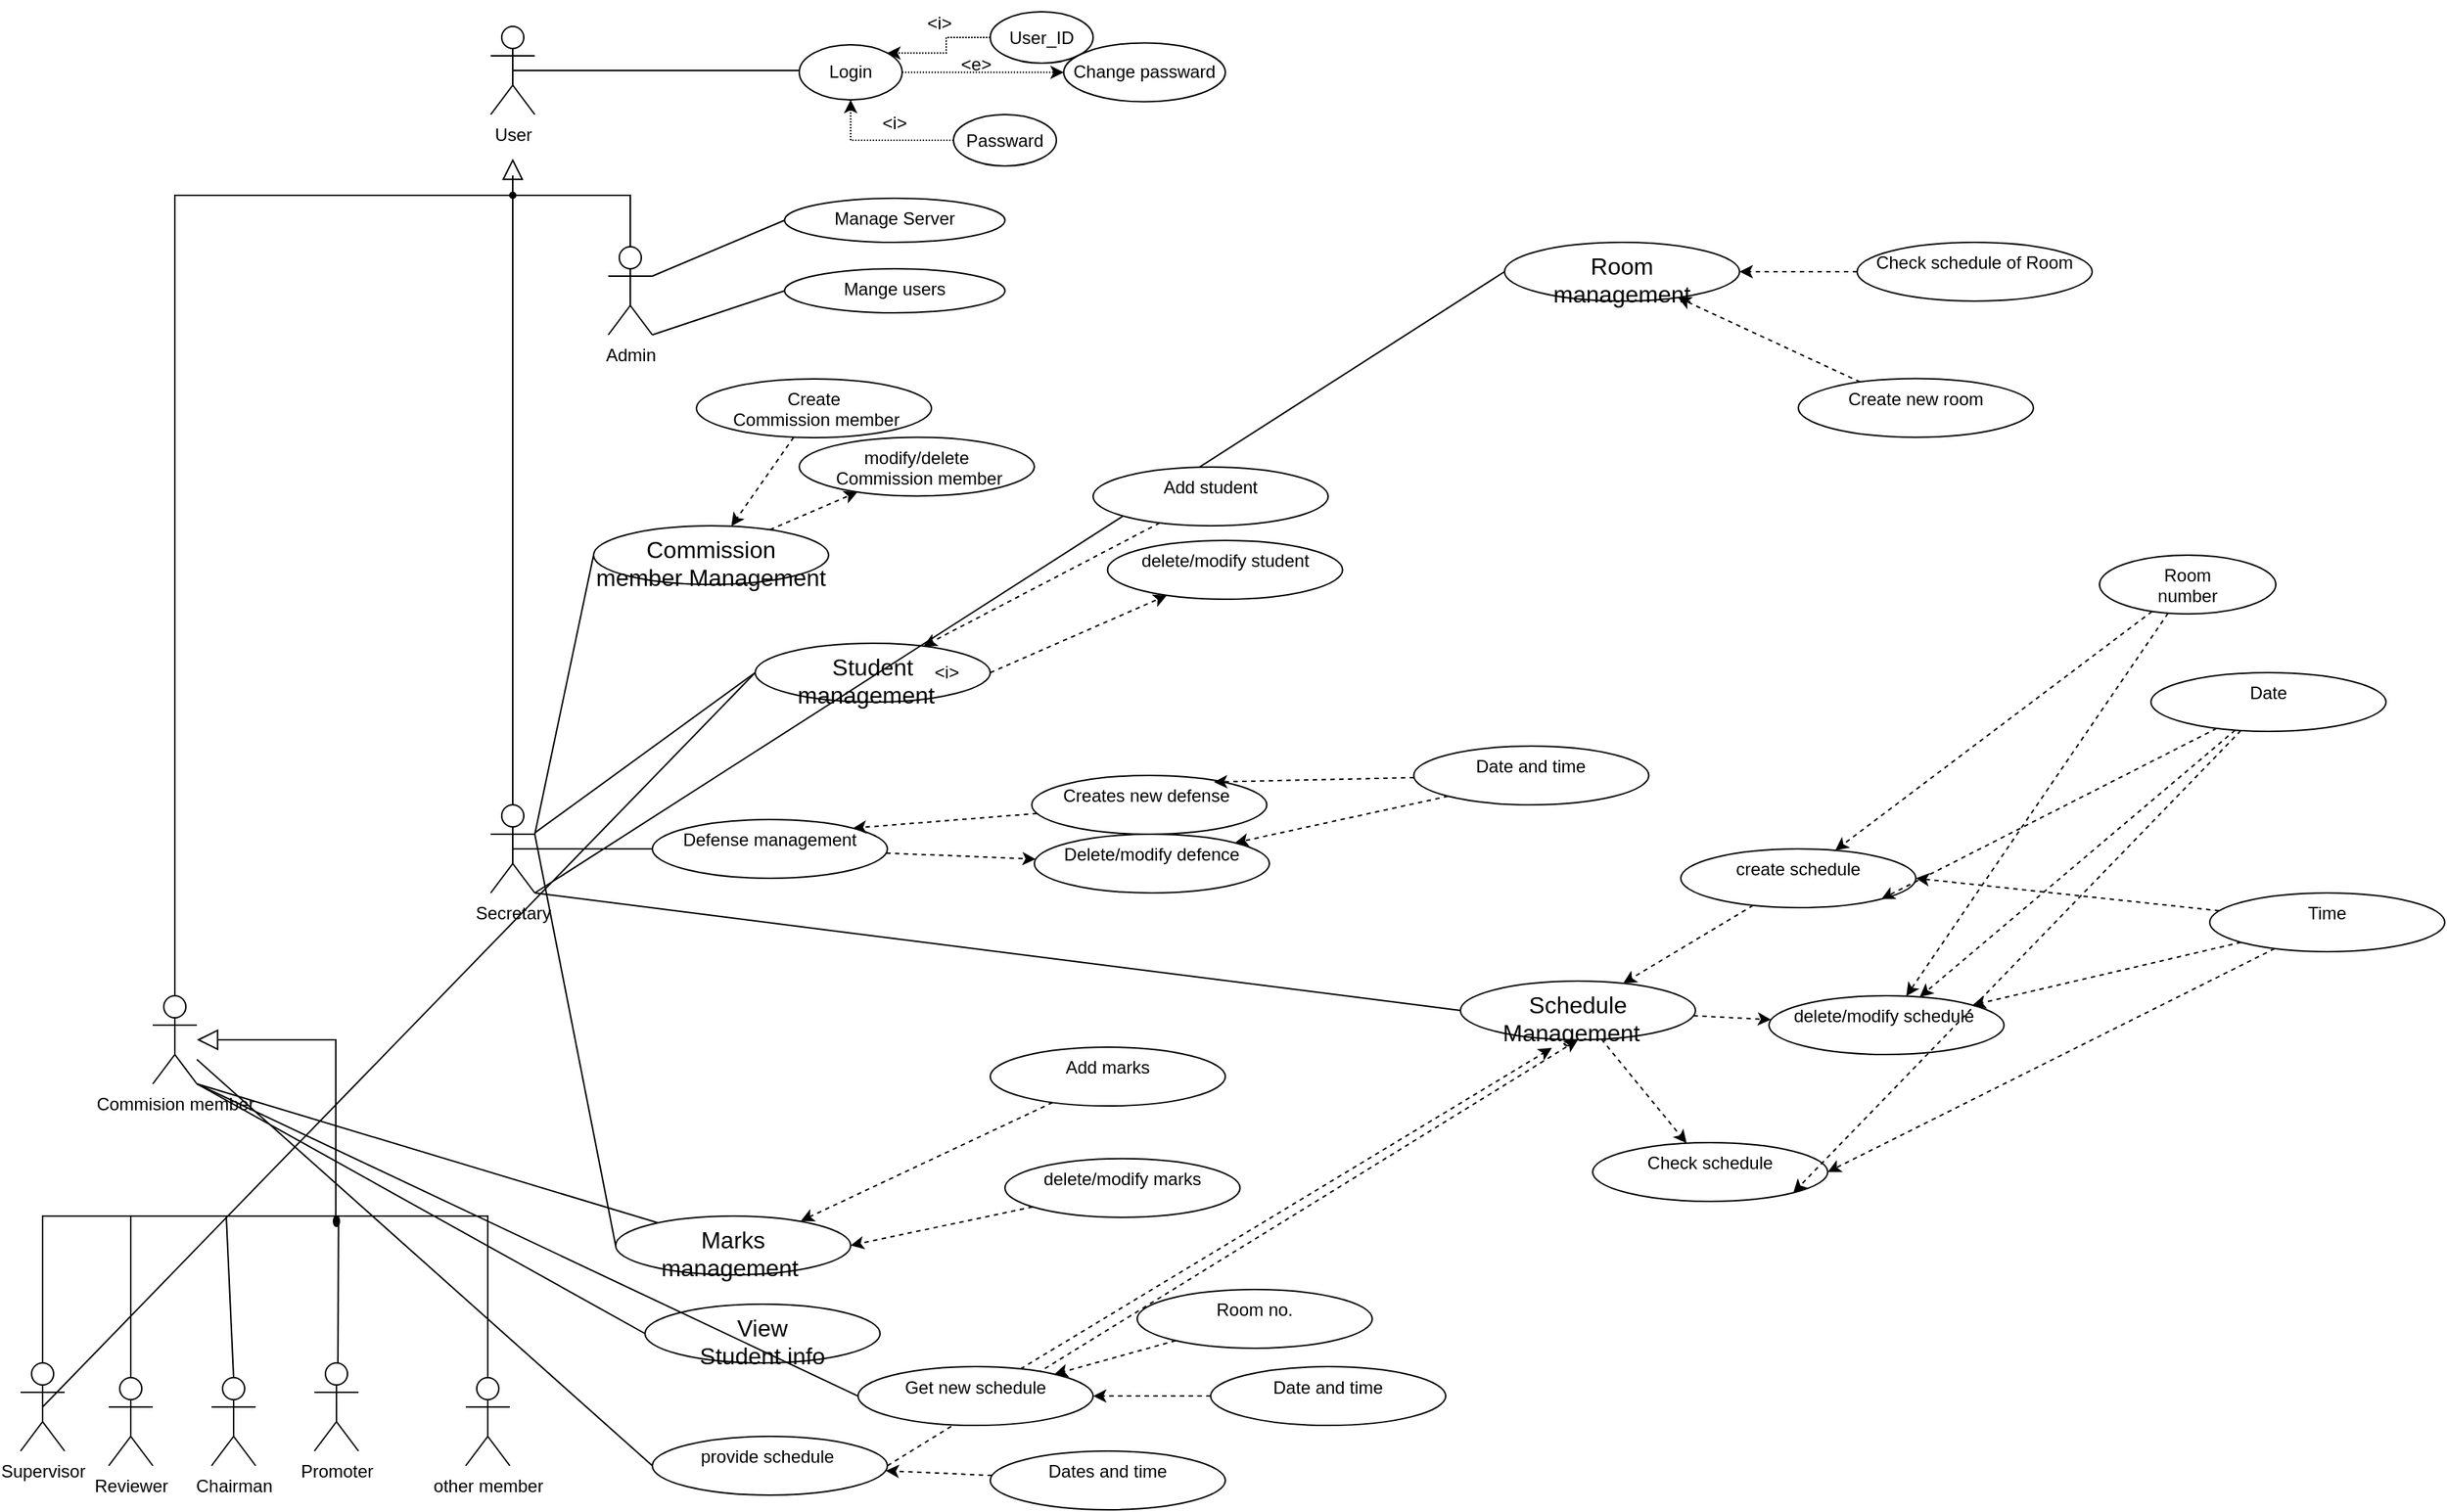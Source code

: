 <mxfile version="20.5.3" type="github">
  <diagram id="Ceo3HjTIkCoKuokpigPx" name="Page-1">
    <mxGraphModel dx="2837" dy="1427" grid="1" gridSize="10" guides="1" tooltips="1" connect="1" arrows="1" fold="1" page="1" pageScale="1" pageWidth="850" pageHeight="1100" math="0" shadow="0">
      <root>
        <mxCell id="0" />
        <mxCell id="1" parent="0" />
        <mxCell id="y3fBSHz_BWolWpJbCQQ2-2" value="User&lt;br&gt;" style="shape=umlActor;html=1;verticalLabelPosition=bottom;verticalAlign=top;align=center;movable=1;resizable=1;rotatable=1;deletable=1;editable=1;connectable=1;" parent="1" vertex="1">
          <mxGeometry x="120" y="40" width="30" height="60" as="geometry" />
        </mxCell>
        <mxCell id="y3fBSHz_BWolWpJbCQQ2-7" value="Admin&lt;br&gt;" style="shape=umlActor;html=1;verticalLabelPosition=bottom;verticalAlign=top;align=center;" parent="1" vertex="1">
          <mxGeometry x="200" y="190" width="30" height="60" as="geometry" />
        </mxCell>
        <mxCell id="y3fBSHz_BWolWpJbCQQ2-8" value="Secretary" style="shape=umlActor;html=1;verticalLabelPosition=bottom;verticalAlign=top;align=center;" parent="1" vertex="1">
          <mxGeometry x="120" y="570" width="30" height="60" as="geometry" />
        </mxCell>
        <mxCell id="y3fBSHz_BWolWpJbCQQ2-9" value="Commision member" style="shape=umlActor;html=1;verticalLabelPosition=bottom;verticalAlign=top;align=center;" parent="1" vertex="1">
          <mxGeometry x="-110" y="700" width="30" height="60" as="geometry" />
        </mxCell>
        <mxCell id="y3fBSHz_BWolWpJbCQQ2-30" value="" style="verticalAlign=bottom;html=1;ellipse;fillColor=strokeColor;fontFamily=Helvetica;fontSize=11;fontColor=default;" parent="1" vertex="1">
          <mxGeometry x="133" y="153" width="4" height="4" as="geometry" />
        </mxCell>
        <mxCell id="y3fBSHz_BWolWpJbCQQ2-31" value="" style="edgeStyle=elbowEdgeStyle;html=1;endSize=12;endArrow=block;endFill=0;elbow=horizontal;rounded=0;labelBackgroundColor=default;fontFamily=Helvetica;fontSize=11;fontColor=default;shape=connector;" parent="1" source="y3fBSHz_BWolWpJbCQQ2-30" edge="1">
          <mxGeometry x="1" relative="1" as="geometry">
            <mxPoint x="135" y="130" as="targetPoint" />
          </mxGeometry>
        </mxCell>
        <mxCell id="y3fBSHz_BWolWpJbCQQ2-32" value="" style="edgeStyle=elbowEdgeStyle;html=1;elbow=vertical;verticalAlign=bottom;endArrow=none;rounded=0;labelBackgroundColor=default;fontFamily=Helvetica;fontSize=11;fontColor=default;startSize=14;shape=connector;entryX=0.5;entryY=0;entryDx=0;entryDy=0;entryPerimeter=0;" parent="1" source="y3fBSHz_BWolWpJbCQQ2-30" target="y3fBSHz_BWolWpJbCQQ2-7" edge="1">
          <mxGeometry x="1" relative="1" as="geometry">
            <mxPoint x="205" y="180" as="targetPoint" />
            <Array as="points">
              <mxPoint x="175" y="155" />
            </Array>
          </mxGeometry>
        </mxCell>
        <mxCell id="y3fBSHz_BWolWpJbCQQ2-33" value="" style="edgeStyle=elbowEdgeStyle;html=1;elbow=vertical;verticalAlign=bottom;endArrow=none;rounded=0;labelBackgroundColor=default;fontFamily=Helvetica;fontSize=11;fontColor=default;startSize=14;shape=connector;exitX=0.5;exitY=0;exitDx=0;exitDy=0;exitPerimeter=0;" parent="1" source="y3fBSHz_BWolWpJbCQQ2-8" target="y3fBSHz_BWolWpJbCQQ2-9" edge="1">
          <mxGeometry x="1" relative="1" as="geometry">
            <mxPoint x="65" y="180" as="targetPoint" />
            <Array as="points">
              <mxPoint x="95" y="155" />
            </Array>
            <mxPoint x="135" y="160" as="sourcePoint" />
          </mxGeometry>
        </mxCell>
        <mxCell id="y3fBSHz_BWolWpJbCQQ2-43" value="" style="endArrow=none;html=1;rounded=0;exitX=0.5;exitY=0.5;exitDx=0;exitDy=0;exitPerimeter=0;" parent="1" source="y3fBSHz_BWolWpJbCQQ2-2" edge="1">
          <mxGeometry width="50" height="50" relative="1" as="geometry">
            <mxPoint x="420" y="300" as="sourcePoint" />
            <mxPoint x="340" y="70" as="targetPoint" />
            <Array as="points">
              <mxPoint x="250" y="70" />
            </Array>
          </mxGeometry>
        </mxCell>
        <mxCell id="y3fBSHz_BWolWpJbCQQ2-49" style="edgeStyle=orthogonalEdgeStyle;rounded=0;orthogonalLoop=1;jettySize=auto;html=1;dashed=1;dashPattern=1 1;entryX=1;entryY=0;entryDx=0;entryDy=0;" parent="1" source="y3fBSHz_BWolWpJbCQQ2-48" target="y3fBSHz_BWolWpJbCQQ2-44" edge="1">
          <mxGeometry relative="1" as="geometry" />
        </mxCell>
        <mxCell id="y3fBSHz_BWolWpJbCQQ2-54" style="edgeStyle=orthogonalEdgeStyle;rounded=0;orthogonalLoop=1;jettySize=auto;html=1;dashed=1;dashPattern=1 1;entryX=0.5;entryY=1;entryDx=0;entryDy=0;" parent="1" source="y3fBSHz_BWolWpJbCQQ2-53" target="y3fBSHz_BWolWpJbCQQ2-44" edge="1">
          <mxGeometry relative="1" as="geometry" />
        </mxCell>
        <mxCell id="y3fBSHz_BWolWpJbCQQ2-56" value="" style="edgeStyle=orthogonalEdgeStyle;rounded=0;orthogonalLoop=1;jettySize=auto;html=1;dashed=1;dashPattern=1 1;" parent="1" source="y3fBSHz_BWolWpJbCQQ2-44" target="y3fBSHz_BWolWpJbCQQ2-55" edge="1">
          <mxGeometry relative="1" as="geometry" />
        </mxCell>
        <mxCell id="y3fBSHz_BWolWpJbCQQ2-44" value="Login" style="ellipse;whiteSpace=wrap;html=1;" parent="1" vertex="1">
          <mxGeometry x="330" y="52.5" width="70" height="37.5" as="geometry" />
        </mxCell>
        <mxCell id="y3fBSHz_BWolWpJbCQQ2-48" value="User_ID" style="ellipse;whiteSpace=wrap;html=1;" parent="1" vertex="1">
          <mxGeometry x="460" y="30" width="70" height="35" as="geometry" />
        </mxCell>
        <mxCell id="y3fBSHz_BWolWpJbCQQ2-53" value="Passward" style="ellipse;whiteSpace=wrap;html=1;" parent="1" vertex="1">
          <mxGeometry x="435" y="100" width="70" height="35" as="geometry" />
        </mxCell>
        <mxCell id="y3fBSHz_BWolWpJbCQQ2-55" value="Change passward" style="ellipse;whiteSpace=wrap;html=1;" parent="1" vertex="1">
          <mxGeometry x="510" y="51.25" width="110" height="40" as="geometry" />
        </mxCell>
        <mxCell id="uWbdzSf9f9KDguj-dyQo-15" value="" style="edgeStyle=elbowEdgeStyle;html=1;endSize=12;endArrow=block;endFill=0;elbow=horizontal;rounded=0;labelBackgroundColor=default;fontFamily=Helvetica;fontSize=11;fontColor=default;shape=connector;" edge="1" parent="1" target="y3fBSHz_BWolWpJbCQQ2-9">
          <mxGeometry x="1" relative="1" as="geometry">
            <mxPoint x="14.57" y="820" as="targetPoint" />
            <mxPoint x="14.57" y="850" as="sourcePoint" />
            <Array as="points">
              <mxPoint x="14.57" y="850" />
              <mxPoint x="324.57" y="770" />
            </Array>
          </mxGeometry>
        </mxCell>
        <mxCell id="uWbdzSf9f9KDguj-dyQo-16" value="" style="edgeStyle=elbowEdgeStyle;html=1;elbow=vertical;verticalAlign=bottom;endArrow=none;rounded=0;labelBackgroundColor=default;fontFamily=Helvetica;fontSize=11;fontColor=default;startSize=14;shape=connector;entryX=0.5;entryY=0;entryDx=0;entryDy=0;entryPerimeter=0;" edge="1" parent="1" target="uWbdzSf9f9KDguj-dyQo-51">
          <mxGeometry x="1" relative="1" as="geometry">
            <mxPoint x="120" y="890" as="targetPoint" />
            <Array as="points">
              <mxPoint x="70" y="850" />
            </Array>
            <mxPoint x="30" y="850" as="sourcePoint" />
          </mxGeometry>
        </mxCell>
        <mxCell id="uWbdzSf9f9KDguj-dyQo-17" value="" style="edgeStyle=elbowEdgeStyle;html=1;elbow=vertical;verticalAlign=bottom;endArrow=none;rounded=0;labelBackgroundColor=default;fontFamily=Helvetica;fontSize=11;fontColor=default;startSize=14;shape=connector;startArrow=none;entryX=0.5;entryY=0;entryDx=0;entryDy=0;entryPerimeter=0;" edge="1" source="uWbdzSf9f9KDguj-dyQo-26" parent="1" target="uWbdzSf9f9KDguj-dyQo-42">
          <mxGeometry x="1" relative="1" as="geometry">
            <mxPoint x="-180" y="900" as="targetPoint" />
            <Array as="points">
              <mxPoint x="-170" y="850" />
              <mxPoint x="-130" y="850" />
              <mxPoint x="-120" y="850" />
              <mxPoint x="-30" y="850" />
              <mxPoint x="200" y="765" />
              <mxPoint x="300" y="765" />
            </Array>
            <mxPoint x="30" y="850" as="sourcePoint" />
          </mxGeometry>
        </mxCell>
        <mxCell id="uWbdzSf9f9KDguj-dyQo-27" value="" style="edgeStyle=elbowEdgeStyle;html=1;elbow=vertical;verticalAlign=bottom;endArrow=none;rounded=0;labelBackgroundColor=default;fontFamily=Helvetica;fontSize=11;fontColor=default;startSize=14;shape=connector;startArrow=none;" edge="1" parent="1" source="uWbdzSf9f9KDguj-dyQo-26">
          <mxGeometry x="1" relative="1" as="geometry">
            <mxPoint x="30" y="850" as="targetPoint" />
            <Array as="points" />
            <mxPoint x="30" y="850" as="sourcePoint" />
          </mxGeometry>
        </mxCell>
        <mxCell id="uWbdzSf9f9KDguj-dyQo-26" value="" style="verticalAlign=bottom;html=1;ellipse;fillColor=strokeColor;fontFamily=Helvetica;fontSize=11;fontColor=default;direction=east;" vertex="1" parent="1">
          <mxGeometry x="13" y="850" width="4" height="7" as="geometry" />
        </mxCell>
        <mxCell id="uWbdzSf9f9KDguj-dyQo-31" value="" style="edgeStyle=elbowEdgeStyle;html=1;elbow=vertical;verticalAlign=bottom;endArrow=none;rounded=0;labelBackgroundColor=default;fontFamily=Helvetica;fontSize=11;fontColor=default;startSize=14;shape=connector;" edge="1" parent="1" target="uWbdzSf9f9KDguj-dyQo-26">
          <mxGeometry x="1" relative="1" as="geometry">
            <mxPoint x="30" y="850" as="targetPoint" />
            <Array as="points" />
            <mxPoint x="30" y="850" as="sourcePoint" />
          </mxGeometry>
        </mxCell>
        <mxCell id="uWbdzSf9f9KDguj-dyQo-42" value="Supervisor&lt;br&gt;" style="shape=umlActor;html=1;verticalLabelPosition=bottom;verticalAlign=top;align=center;" vertex="1" parent="1">
          <mxGeometry x="-200" y="950" width="30" height="60" as="geometry" />
        </mxCell>
        <mxCell id="uWbdzSf9f9KDguj-dyQo-43" value="" style="endArrow=none;html=1;rounded=0;exitX=0.5;exitY=0;exitDx=0;exitDy=0;exitPerimeter=0;" edge="1" parent="1" source="uWbdzSf9f9KDguj-dyQo-44">
          <mxGeometry width="50" height="50" relative="1" as="geometry">
            <mxPoint x="-120" y="940" as="sourcePoint" />
            <mxPoint x="-125" y="850" as="targetPoint" />
          </mxGeometry>
        </mxCell>
        <mxCell id="uWbdzSf9f9KDguj-dyQo-44" value="Reviewer" style="shape=umlActor;html=1;verticalLabelPosition=bottom;verticalAlign=top;align=center;" vertex="1" parent="1">
          <mxGeometry x="-140" y="960" width="30" height="60" as="geometry" />
        </mxCell>
        <mxCell id="uWbdzSf9f9KDguj-dyQo-46" value="Chairman" style="shape=umlActor;html=1;verticalLabelPosition=bottom;verticalAlign=top;align=center;" vertex="1" parent="1">
          <mxGeometry x="-70" y="960" width="30" height="60" as="geometry" />
        </mxCell>
        <mxCell id="uWbdzSf9f9KDguj-dyQo-48" value="" style="endArrow=none;html=1;rounded=0;exitX=0.5;exitY=0;exitDx=0;exitDy=0;exitPerimeter=0;" edge="1" parent="1" source="uWbdzSf9f9KDguj-dyQo-46">
          <mxGeometry width="50" height="50" relative="1" as="geometry">
            <mxPoint x="50" y="880" as="sourcePoint" />
            <mxPoint x="-60" y="850" as="targetPoint" />
          </mxGeometry>
        </mxCell>
        <mxCell id="uWbdzSf9f9KDguj-dyQo-49" value="" style="endArrow=none;html=1;rounded=0;entryX=1;entryY=0;entryDx=0;entryDy=0;" edge="1" parent="1" target="uWbdzSf9f9KDguj-dyQo-26">
          <mxGeometry width="50" height="50" relative="1" as="geometry">
            <mxPoint x="16" y="950" as="sourcePoint" />
            <mxPoint x="100" y="830" as="targetPoint" />
          </mxGeometry>
        </mxCell>
        <mxCell id="uWbdzSf9f9KDguj-dyQo-50" value="Promoter" style="shape=umlActor;html=1;verticalLabelPosition=bottom;verticalAlign=top;align=center;" vertex="1" parent="1">
          <mxGeometry y="950" width="30" height="60" as="geometry" />
        </mxCell>
        <mxCell id="uWbdzSf9f9KDguj-dyQo-51" value="other member" style="shape=umlActor;html=1;verticalLabelPosition=bottom;verticalAlign=top;align=center;" vertex="1" parent="1">
          <mxGeometry x="103" y="960" width="30" height="60" as="geometry" />
        </mxCell>
        <mxCell id="uWbdzSf9f9KDguj-dyQo-52" value="Manage Server" style="ellipse;whiteSpace=wrap;html=1;verticalAlign=top;" vertex="1" parent="1">
          <mxGeometry x="320" y="157" width="150" height="30" as="geometry" />
        </mxCell>
        <mxCell id="uWbdzSf9f9KDguj-dyQo-54" value="" style="endArrow=none;html=1;rounded=0;strokeColor=default;strokeWidth=1;exitX=1;exitY=0.333;exitDx=0;exitDy=0;exitPerimeter=0;entryX=0;entryY=0.5;entryDx=0;entryDy=0;" edge="1" parent="1" source="y3fBSHz_BWolWpJbCQQ2-7" target="uWbdzSf9f9KDguj-dyQo-52">
          <mxGeometry width="50" height="50" relative="1" as="geometry">
            <mxPoint x="280" y="270" as="sourcePoint" />
            <mxPoint x="330" y="220" as="targetPoint" />
          </mxGeometry>
        </mxCell>
        <mxCell id="uWbdzSf9f9KDguj-dyQo-55" value="&amp;lt;i&amp;gt;" style="text;html=1;align=center;verticalAlign=middle;resizable=0;points=[];autosize=1;strokeColor=none;fillColor=none;" vertex="1" parent="1">
          <mxGeometry x="405" y="22.5" width="40" height="30" as="geometry" />
        </mxCell>
        <mxCell id="uWbdzSf9f9KDguj-dyQo-56" style="edgeStyle=none;rounded=0;orthogonalLoop=1;jettySize=auto;html=1;entryX=0.495;entryY=0.99;entryDx=0;entryDy=0;entryPerimeter=0;strokeColor=default;strokeWidth=1;" edge="1" parent="1" source="uWbdzSf9f9KDguj-dyQo-55" target="uWbdzSf9f9KDguj-dyQo-55">
          <mxGeometry relative="1" as="geometry" />
        </mxCell>
        <mxCell id="uWbdzSf9f9KDguj-dyQo-57" value="&amp;lt;e&amp;gt;" style="text;html=1;align=center;verticalAlign=middle;resizable=0;points=[];autosize=1;strokeColor=none;fillColor=none;" vertex="1" parent="1">
          <mxGeometry x="430" y="51.25" width="40" height="30" as="geometry" />
        </mxCell>
        <mxCell id="uWbdzSf9f9KDguj-dyQo-58" value="&amp;lt;i&amp;gt;" style="text;html=1;strokeColor=none;fillColor=none;align=center;verticalAlign=middle;whiteSpace=wrap;rounded=0;" vertex="1" parent="1">
          <mxGeometry x="365" y="91.25" width="60" height="30" as="geometry" />
        </mxCell>
        <mxCell id="uWbdzSf9f9KDguj-dyQo-59" value="Mange users" style="ellipse;whiteSpace=wrap;html=1;verticalAlign=top;" vertex="1" parent="1">
          <mxGeometry x="320" y="205" width="150" height="30" as="geometry" />
        </mxCell>
        <mxCell id="uWbdzSf9f9KDguj-dyQo-60" value="" style="endArrow=none;html=1;rounded=0;strokeColor=default;strokeWidth=1;exitX=1;exitY=0.333;exitDx=0;exitDy=0;exitPerimeter=0;entryX=0;entryY=0.5;entryDx=0;entryDy=0;" edge="1" parent="1" target="uWbdzSf9f9KDguj-dyQo-59">
          <mxGeometry width="50" height="50" relative="1" as="geometry">
            <mxPoint x="230" y="250" as="sourcePoint" />
            <mxPoint x="330" y="260" as="targetPoint" />
          </mxGeometry>
        </mxCell>
        <mxCell id="uWbdzSf9f9KDguj-dyQo-93" value="" style="edgeStyle=none;rounded=0;orthogonalLoop=1;jettySize=auto;html=1;strokeColor=default;strokeWidth=1;dashed=1;" edge="1" parent="1" source="uWbdzSf9f9KDguj-dyQo-92" target="uWbdzSf9f9KDguj-dyQo-61">
          <mxGeometry relative="1" as="geometry" />
        </mxCell>
        <mxCell id="uWbdzSf9f9KDguj-dyQo-61" value="&lt;span style=&quot;font-size:12.0pt;font-family:&amp;quot;Calibri Light&amp;quot;,sans-serif;&lt;br/&gt;mso-ascii-theme-font:major-latin;mso-fareast-font-family:Calibri;mso-fareast-theme-font:&lt;br/&gt;minor-latin;mso-hansi-theme-font:major-latin;mso-bidi-theme-font:major-latin;&lt;br/&gt;mso-ansi-language:EN-US;mso-fareast-language:EN-US;mso-bidi-language:AR-SA&quot;&gt;Commission&lt;br/&gt;member Management&lt;/span&gt;" style="ellipse;whiteSpace=wrap;html=1;verticalAlign=top;" vertex="1" parent="1">
          <mxGeometry x="190" y="380" width="160" height="40" as="geometry" />
        </mxCell>
        <mxCell id="uWbdzSf9f9KDguj-dyQo-62" value="" style="endArrow=none;html=1;rounded=0;strokeColor=default;strokeWidth=1;exitX=1;exitY=0.333;exitDx=0;exitDy=0;exitPerimeter=0;entryX=0;entryY=0.5;entryDx=0;entryDy=0;" edge="1" parent="1" target="uWbdzSf9f9KDguj-dyQo-61">
          <mxGeometry width="50" height="50" relative="1" as="geometry">
            <mxPoint x="150" y="590" as="sourcePoint" />
            <mxPoint x="250" y="600" as="targetPoint" />
          </mxGeometry>
        </mxCell>
        <mxCell id="uWbdzSf9f9KDguj-dyQo-85" value="" style="edgeStyle=none;rounded=0;orthogonalLoop=1;jettySize=auto;html=1;strokeColor=default;strokeWidth=1;dashed=1;" edge="1" parent="1" source="uWbdzSf9f9KDguj-dyQo-84" target="uWbdzSf9f9KDguj-dyQo-63">
          <mxGeometry relative="1" as="geometry" />
        </mxCell>
        <mxCell id="uWbdzSf9f9KDguj-dyQo-63" value="&lt;span style=&quot;font-size:12.0pt;font-family:&amp;quot;Calibri Light&amp;quot;,sans-serif;&lt;br/&gt;mso-ascii-theme-font:major-latin;mso-fareast-font-family:Calibri;mso-fareast-theme-font:&lt;br/&gt;minor-latin;mso-hansi-theme-font:major-latin;mso-bidi-theme-font:major-latin;&lt;br/&gt;mso-ansi-language:EN-US;mso-fareast-language:EN-US;mso-bidi-language:AR-SA&quot;&gt;Student&lt;br/&gt;management&amp;nbsp;&amp;nbsp;&lt;/span&gt;" style="ellipse;whiteSpace=wrap;html=1;verticalAlign=top;" vertex="1" parent="1">
          <mxGeometry x="300" y="460" width="160" height="40" as="geometry" />
        </mxCell>
        <mxCell id="uWbdzSf9f9KDguj-dyQo-64" value="" style="endArrow=none;html=1;rounded=0;strokeColor=default;strokeWidth=1;entryX=0;entryY=0.5;entryDx=0;entryDy=0;" edge="1" parent="1" target="uWbdzSf9f9KDguj-dyQo-63" source="y3fBSHz_BWolWpJbCQQ2-8">
          <mxGeometry width="50" height="50" relative="1" as="geometry">
            <mxPoint x="145" y="680" as="sourcePoint" />
            <mxPoint x="245" y="690" as="targetPoint" />
          </mxGeometry>
        </mxCell>
        <mxCell id="uWbdzSf9f9KDguj-dyQo-66" value="Defense management&lt;br&gt;" style="ellipse;whiteSpace=wrap;html=1;verticalAlign=top;" vertex="1" parent="1">
          <mxGeometry x="230" y="580" width="160" height="40" as="geometry" />
        </mxCell>
        <mxCell id="uWbdzSf9f9KDguj-dyQo-67" value="" style="endArrow=none;html=1;rounded=0;strokeColor=default;strokeWidth=1;entryX=0;entryY=0.5;entryDx=0;entryDy=0;exitX=0.5;exitY=0.5;exitDx=0;exitDy=0;exitPerimeter=0;" edge="1" parent="1" target="uWbdzSf9f9KDguj-dyQo-66" source="y3fBSHz_BWolWpJbCQQ2-8">
          <mxGeometry width="50" height="50" relative="1" as="geometry">
            <mxPoint x="160" y="649.412" as="sourcePoint" />
            <mxPoint x="255" y="750" as="targetPoint" />
          </mxGeometry>
        </mxCell>
        <mxCell id="uWbdzSf9f9KDguj-dyQo-131" value="" style="edgeStyle=none;rounded=0;orthogonalLoop=1;jettySize=auto;html=1;dashed=1;strokeColor=default;strokeWidth=1;" edge="1" parent="1" source="uWbdzSf9f9KDguj-dyQo-130" target="uWbdzSf9f9KDguj-dyQo-68">
          <mxGeometry relative="1" as="geometry" />
        </mxCell>
        <mxCell id="uWbdzSf9f9KDguj-dyQo-133" value="" style="edgeStyle=none;rounded=0;orthogonalLoop=1;jettySize=auto;html=1;dashed=1;strokeColor=default;strokeWidth=1;" edge="1" parent="1" source="uWbdzSf9f9KDguj-dyQo-68" target="uWbdzSf9f9KDguj-dyQo-132">
          <mxGeometry relative="1" as="geometry" />
        </mxCell>
        <mxCell id="uWbdzSf9f9KDguj-dyQo-137" value="" style="edgeStyle=none;rounded=0;orthogonalLoop=1;jettySize=auto;html=1;dashed=1;strokeColor=default;strokeWidth=1;" edge="1" parent="1" source="uWbdzSf9f9KDguj-dyQo-68" target="uWbdzSf9f9KDguj-dyQo-136">
          <mxGeometry relative="1" as="geometry" />
        </mxCell>
        <mxCell id="uWbdzSf9f9KDguj-dyQo-68" value="&lt;span style=&quot;font-size:12.0pt;font-family:&amp;quot;Calibri Light&amp;quot;,sans-serif;&lt;br/&gt;mso-ascii-theme-font:major-latin;mso-fareast-font-family:Calibri;mso-fareast-theme-font:&lt;br/&gt;minor-latin;mso-hansi-theme-font:major-latin;mso-bidi-theme-font:major-latin;&lt;br/&gt;mso-ansi-language:EN-US;mso-fareast-language:EN-US;mso-bidi-language:AR-SA&quot;&gt;Schedule&lt;br/&gt;Management &amp;nbsp;&lt;/span&gt;" style="ellipse;whiteSpace=wrap;html=1;verticalAlign=top;" vertex="1" parent="1">
          <mxGeometry x="780" y="690" width="160" height="40" as="geometry" />
        </mxCell>
        <mxCell id="uWbdzSf9f9KDguj-dyQo-69" value="" style="endArrow=none;html=1;rounded=0;strokeColor=default;strokeWidth=1;entryX=0;entryY=0.5;entryDx=0;entryDy=0;exitX=1;exitY=1;exitDx=0;exitDy=0;exitPerimeter=0;" edge="1" parent="1" target="uWbdzSf9f9KDguj-dyQo-68" source="y3fBSHz_BWolWpJbCQQ2-8">
          <mxGeometry width="50" height="50" relative="1" as="geometry">
            <mxPoint x="150" y="719.412" as="sourcePoint" />
            <mxPoint x="245" y="820" as="targetPoint" />
          </mxGeometry>
        </mxCell>
        <mxCell id="uWbdzSf9f9KDguj-dyQo-154" value="" style="edgeStyle=none;rounded=0;orthogonalLoop=1;jettySize=auto;html=1;dashed=1;strokeColor=default;strokeWidth=1;" edge="1" parent="1" source="uWbdzSf9f9KDguj-dyQo-153" target="uWbdzSf9f9KDguj-dyQo-70">
          <mxGeometry relative="1" as="geometry" />
        </mxCell>
        <mxCell id="uWbdzSf9f9KDguj-dyQo-156" value="" style="edgeStyle=none;rounded=0;orthogonalLoop=1;jettySize=auto;html=1;dashed=1;strokeColor=default;strokeWidth=1;" edge="1" parent="1" source="uWbdzSf9f9KDguj-dyQo-155" target="uWbdzSf9f9KDguj-dyQo-70">
          <mxGeometry relative="1" as="geometry" />
        </mxCell>
        <mxCell id="uWbdzSf9f9KDguj-dyQo-70" value="&lt;span style=&quot;font-size:12.0pt;font-family:&amp;quot;Calibri Light&amp;quot;,sans-serif;&lt;br/&gt;mso-ascii-theme-font:major-latin;mso-fareast-font-family:Calibri;mso-fareast-theme-font:&lt;br/&gt;minor-latin;mso-hansi-theme-font:major-latin;mso-bidi-theme-font:major-latin;&lt;br/&gt;mso-ansi-language:EN-US;mso-fareast-language:EN-US;mso-bidi-language:AR-SA&quot;&gt;Room&lt;br/&gt;management&lt;br&gt;&lt;/span&gt;" style="ellipse;whiteSpace=wrap;html=1;verticalAlign=top;" vertex="1" parent="1">
          <mxGeometry x="810" y="187" width="160" height="40" as="geometry" />
        </mxCell>
        <mxCell id="uWbdzSf9f9KDguj-dyQo-71" value="" style="endArrow=none;html=1;rounded=0;strokeColor=default;strokeWidth=1;entryX=0;entryY=0.5;entryDx=0;entryDy=0;exitX=1;exitY=1;exitDx=0;exitDy=0;exitPerimeter=0;" edge="1" parent="1" target="uWbdzSf9f9KDguj-dyQo-70" source="y3fBSHz_BWolWpJbCQQ2-8">
          <mxGeometry width="50" height="50" relative="1" as="geometry">
            <mxPoint x="155" y="779.412" as="sourcePoint" />
            <mxPoint x="250" y="880" as="targetPoint" />
          </mxGeometry>
        </mxCell>
        <mxCell id="uWbdzSf9f9KDguj-dyQo-72" value="&lt;span style=&quot;font-size:12.0pt;font-family:&amp;quot;Calibri Light&amp;quot;,sans-serif;&lt;br/&gt;mso-ascii-theme-font:major-latin;mso-fareast-font-family:Calibri;mso-fareast-theme-font:&lt;br/&gt;minor-latin;mso-hansi-theme-font:major-latin;mso-bidi-theme-font:major-latin;&lt;br/&gt;mso-ansi-language:EN-US;mso-fareast-language:EN-US;mso-bidi-language:AR-SA&quot;&gt;Marks&lt;br/&gt;management&amp;nbsp;&lt;/span&gt;&lt;span&gt;&lt;br&gt;&lt;/span&gt;" style="ellipse;whiteSpace=wrap;html=1;verticalAlign=top;" vertex="1" parent="1">
          <mxGeometry x="205" y="850" width="160" height="40" as="geometry" />
        </mxCell>
        <mxCell id="uWbdzSf9f9KDguj-dyQo-73" value="" style="endArrow=none;html=1;rounded=0;strokeColor=default;strokeWidth=1;entryX=0;entryY=0.5;entryDx=0;entryDy=0;exitX=1;exitY=0.333;exitDx=0;exitDy=0;exitPerimeter=0;" edge="1" target="uWbdzSf9f9KDguj-dyQo-72" parent="1" source="y3fBSHz_BWolWpJbCQQ2-8">
          <mxGeometry width="50" height="50" relative="1" as="geometry">
            <mxPoint x="150" y="380" as="sourcePoint" />
            <mxPoint x="250" y="630" as="targetPoint" />
          </mxGeometry>
        </mxCell>
        <mxCell id="uWbdzSf9f9KDguj-dyQo-84" value="Add student" style="ellipse;whiteSpace=wrap;html=1;verticalAlign=top;" vertex="1" parent="1">
          <mxGeometry x="530" y="340" width="160" height="40" as="geometry" />
        </mxCell>
        <mxCell id="uWbdzSf9f9KDguj-dyQo-86" value="" style="edgeStyle=none;rounded=0;orthogonalLoop=1;jettySize=auto;html=1;strokeColor=default;strokeWidth=1;dashed=1;exitX=1;exitY=0.5;exitDx=0;exitDy=0;" edge="1" parent="1" source="uWbdzSf9f9KDguj-dyQo-63" target="uWbdzSf9f9KDguj-dyQo-87">
          <mxGeometry relative="1" as="geometry">
            <mxPoint x="379.996" y="580.005" as="sourcePoint" />
          </mxGeometry>
        </mxCell>
        <mxCell id="uWbdzSf9f9KDguj-dyQo-87" value="delete/modify student" style="ellipse;whiteSpace=wrap;html=1;verticalAlign=top;" vertex="1" parent="1">
          <mxGeometry x="539.81" y="390" width="160" height="40" as="geometry" />
        </mxCell>
        <mxCell id="uWbdzSf9f9KDguj-dyQo-90" value="&amp;lt;i&amp;gt;" style="text;html=1;align=center;verticalAlign=middle;resizable=0;points=[];autosize=1;strokeColor=none;fillColor=none;" vertex="1" parent="1">
          <mxGeometry x="410" y="465" width="40" height="30" as="geometry" />
        </mxCell>
        <mxCell id="uWbdzSf9f9KDguj-dyQo-91" value="" style="endArrow=none;html=1;rounded=0;strokeColor=default;strokeWidth=1;entryX=0;entryY=0.5;entryDx=0;entryDy=0;exitX=0.5;exitY=0.5;exitDx=0;exitDy=0;exitPerimeter=0;" edge="1" parent="1" source="uWbdzSf9f9KDguj-dyQo-42" target="uWbdzSf9f9KDguj-dyQo-63">
          <mxGeometry width="50" height="50" relative="1" as="geometry">
            <mxPoint x="350" y="790" as="sourcePoint" />
            <mxPoint x="400" y="740" as="targetPoint" />
          </mxGeometry>
        </mxCell>
        <mxCell id="uWbdzSf9f9KDguj-dyQo-92" value="Create&lt;br&gt;&amp;nbsp;Commission member" style="ellipse;whiteSpace=wrap;html=1;verticalAlign=top;" vertex="1" parent="1">
          <mxGeometry x="260" y="280" width="160" height="40" as="geometry" />
        </mxCell>
        <mxCell id="uWbdzSf9f9KDguj-dyQo-94" value="" style="edgeStyle=none;rounded=0;orthogonalLoop=1;jettySize=auto;html=1;strokeColor=default;strokeWidth=1;dashed=1;" edge="1" parent="1" source="uWbdzSf9f9KDguj-dyQo-61" target="uWbdzSf9f9KDguj-dyQo-95">
          <mxGeometry relative="1" as="geometry">
            <mxPoint x="353.79" y="419.999" as="sourcePoint" />
          </mxGeometry>
        </mxCell>
        <mxCell id="uWbdzSf9f9KDguj-dyQo-95" value="modify/delete&lt;br&gt;&amp;nbsp;Commission member" style="ellipse;whiteSpace=wrap;html=1;verticalAlign=top;" vertex="1" parent="1">
          <mxGeometry x="330" y="319.7" width="160" height="40" as="geometry" />
        </mxCell>
        <mxCell id="uWbdzSf9f9KDguj-dyQo-98" value="" style="edgeStyle=none;rounded=0;orthogonalLoop=1;jettySize=auto;html=1;strokeColor=default;strokeWidth=1;dashed=1;entryX=1;entryY=0;entryDx=0;entryDy=0;" edge="1" parent="1" source="uWbdzSf9f9KDguj-dyQo-99" target="uWbdzSf9f9KDguj-dyQo-66">
          <mxGeometry relative="1" as="geometry">
            <mxPoint x="379.999" y="589.142" as="targetPoint" />
          </mxGeometry>
        </mxCell>
        <mxCell id="uWbdzSf9f9KDguj-dyQo-99" value="Creates new defense&amp;nbsp;" style="ellipse;whiteSpace=wrap;html=1;verticalAlign=top;" vertex="1" parent="1">
          <mxGeometry x="488.24" y="550" width="160" height="40" as="geometry" />
        </mxCell>
        <mxCell id="uWbdzSf9f9KDguj-dyQo-100" value="" style="edgeStyle=none;rounded=0;orthogonalLoop=1;jettySize=auto;html=1;strokeColor=default;strokeWidth=1;dashed=1;" edge="1" parent="1" source="uWbdzSf9f9KDguj-dyQo-66" target="uWbdzSf9f9KDguj-dyQo-101">
          <mxGeometry relative="1" as="geometry">
            <mxPoint x="384.999" y="609.142" as="sourcePoint" />
          </mxGeometry>
        </mxCell>
        <mxCell id="uWbdzSf9f9KDguj-dyQo-101" value="Delete/modify defence" style="ellipse;whiteSpace=wrap;html=1;verticalAlign=top;" vertex="1" parent="1">
          <mxGeometry x="490.0" y="590" width="160" height="40" as="geometry" />
        </mxCell>
        <mxCell id="uWbdzSf9f9KDguj-dyQo-102" value="" style="edgeStyle=none;rounded=0;orthogonalLoop=1;jettySize=auto;html=1;strokeColor=default;strokeWidth=1;dashed=1;entryX=0.775;entryY=0.111;entryDx=0;entryDy=0;entryPerimeter=0;" edge="1" parent="1" source="uWbdzSf9f9KDguj-dyQo-103" target="uWbdzSf9f9KDguj-dyQo-99">
          <mxGeometry relative="1" as="geometry">
            <mxPoint x="630" y="569" as="targetPoint" />
          </mxGeometry>
        </mxCell>
        <mxCell id="uWbdzSf9f9KDguj-dyQo-104" style="edgeStyle=none;rounded=0;orthogonalLoop=1;jettySize=auto;html=1;exitX=0;exitY=1;exitDx=0;exitDy=0;entryX=1;entryY=0;entryDx=0;entryDy=0;dashed=1;strokeColor=default;strokeWidth=1;" edge="1" parent="1" source="uWbdzSf9f9KDguj-dyQo-103" target="uWbdzSf9f9KDguj-dyQo-101">
          <mxGeometry relative="1" as="geometry" />
        </mxCell>
        <mxCell id="uWbdzSf9f9KDguj-dyQo-103" value="Date and time" style="ellipse;whiteSpace=wrap;html=1;verticalAlign=top;" vertex="1" parent="1">
          <mxGeometry x="748.24" y="530" width="160" height="40" as="geometry" />
        </mxCell>
        <mxCell id="uWbdzSf9f9KDguj-dyQo-107" style="edgeStyle=none;rounded=0;orthogonalLoop=1;jettySize=auto;html=1;entryX=1;entryY=0;entryDx=0;entryDy=0;dashed=1;strokeColor=default;strokeWidth=1;" edge="1" parent="1" source="uWbdzSf9f9KDguj-dyQo-72" target="uWbdzSf9f9KDguj-dyQo-72">
          <mxGeometry relative="1" as="geometry" />
        </mxCell>
        <mxCell id="uWbdzSf9f9KDguj-dyQo-108" value="" style="endArrow=none;html=1;rounded=0;strokeColor=default;strokeWidth=1;exitX=1;exitY=1;exitDx=0;exitDy=0;exitPerimeter=0;" edge="1" parent="1" source="y3fBSHz_BWolWpJbCQQ2-9" target="uWbdzSf9f9KDguj-dyQo-72">
          <mxGeometry width="50" height="50" relative="1" as="geometry">
            <mxPoint x="160" y="600" as="sourcePoint" />
            <mxPoint x="255" y="880" as="targetPoint" />
          </mxGeometry>
        </mxCell>
        <mxCell id="uWbdzSf9f9KDguj-dyQo-109" value="" style="edgeStyle=none;rounded=0;orthogonalLoop=1;jettySize=auto;html=1;strokeColor=default;strokeWidth=1;dashed=1;entryX=0.788;entryY=0.083;entryDx=0;entryDy=0;entryPerimeter=0;" edge="1" parent="1" source="uWbdzSf9f9KDguj-dyQo-110" target="uWbdzSf9f9KDguj-dyQo-72">
          <mxGeometry relative="1" as="geometry">
            <mxPoint x="344.57" y="857.004" as="targetPoint" />
          </mxGeometry>
        </mxCell>
        <mxCell id="uWbdzSf9f9KDguj-dyQo-110" value="Add marks&lt;br&gt;" style="ellipse;whiteSpace=wrap;html=1;verticalAlign=top;" vertex="1" parent="1">
          <mxGeometry x="460" y="735.04" width="160" height="40" as="geometry" />
        </mxCell>
        <mxCell id="uWbdzSf9f9KDguj-dyQo-111" value="" style="edgeStyle=none;rounded=0;orthogonalLoop=1;jettySize=auto;html=1;strokeColor=default;strokeWidth=1;dashed=1;entryX=1;entryY=0.5;entryDx=0;entryDy=0;" edge="1" parent="1" source="uWbdzSf9f9KDguj-dyQo-112" target="uWbdzSf9f9KDguj-dyQo-72">
          <mxGeometry relative="1" as="geometry">
            <mxPoint x="341.08" y="929.14" as="targetPoint" />
          </mxGeometry>
        </mxCell>
        <mxCell id="uWbdzSf9f9KDguj-dyQo-112" value="delete/modify marks" style="ellipse;whiteSpace=wrap;html=1;verticalAlign=top;" vertex="1" parent="1">
          <mxGeometry x="470" y="810.86" width="160" height="40" as="geometry" />
        </mxCell>
        <mxCell id="uWbdzSf9f9KDguj-dyQo-115" value="&lt;span style=&quot;font-size:12.0pt;font-family:&amp;quot;Calibri Light&amp;quot;,sans-serif;&lt;br/&gt;mso-ascii-theme-font:major-latin;mso-fareast-font-family:Calibri;mso-fareast-theme-font:&lt;br/&gt;minor-latin;mso-hansi-theme-font:major-latin;mso-bidi-theme-font:major-latin;&lt;br/&gt;mso-ansi-language:EN-US;mso-fareast-language:EN-US;mso-bidi-language:AR-SA&quot;&gt;View&lt;br/&gt;Student info&lt;/span&gt;&lt;span&gt;&lt;br&gt;&lt;/span&gt;" style="ellipse;whiteSpace=wrap;html=1;verticalAlign=top;" vertex="1" parent="1">
          <mxGeometry x="225" y="910" width="160" height="40" as="geometry" />
        </mxCell>
        <mxCell id="uWbdzSf9f9KDguj-dyQo-116" value="" style="endArrow=none;html=1;rounded=0;strokeColor=default;strokeWidth=1;entryX=0;entryY=0.5;entryDx=0;entryDy=0;exitX=1;exitY=1;exitDx=0;exitDy=0;exitPerimeter=0;" edge="1" parent="1" target="uWbdzSf9f9KDguj-dyQo-115" source="y3fBSHz_BWolWpJbCQQ2-9">
          <mxGeometry width="50" height="50" relative="1" as="geometry">
            <mxPoint x="162.5" y="750" as="sourcePoint" />
            <mxPoint x="262.5" y="790" as="targetPoint" />
          </mxGeometry>
        </mxCell>
        <mxCell id="uWbdzSf9f9KDguj-dyQo-127" value="" style="edgeStyle=none;rounded=0;orthogonalLoop=1;jettySize=auto;html=1;dashed=1;strokeColor=default;strokeWidth=1;" edge="1" parent="1" source="uWbdzSf9f9KDguj-dyQo-126" target="uWbdzSf9f9KDguj-dyQo-117">
          <mxGeometry relative="1" as="geometry" />
        </mxCell>
        <mxCell id="uWbdzSf9f9KDguj-dyQo-129" style="edgeStyle=none;rounded=0;orthogonalLoop=1;jettySize=auto;html=1;exitX=1;exitY=0.5;exitDx=0;exitDy=0;dashed=1;strokeColor=default;strokeWidth=1;entryX=0.5;entryY=1;entryDx=0;entryDy=0;" edge="1" parent="1" source="uWbdzSf9f9KDguj-dyQo-117" target="uWbdzSf9f9KDguj-dyQo-68">
          <mxGeometry relative="1" as="geometry">
            <mxPoint x="890" y="730" as="targetPoint" />
          </mxGeometry>
        </mxCell>
        <mxCell id="uWbdzSf9f9KDguj-dyQo-117" value="&lt;span&gt;provide schedule&amp;nbsp;&lt;br&gt;&lt;/span&gt;" style="ellipse;whiteSpace=wrap;html=1;verticalAlign=top;" vertex="1" parent="1">
          <mxGeometry x="230" y="1000" width="160" height="40" as="geometry" />
        </mxCell>
        <mxCell id="uWbdzSf9f9KDguj-dyQo-118" value="" style="endArrow=none;html=1;rounded=0;strokeColor=default;strokeWidth=1;entryX=0;entryY=0.5;entryDx=0;entryDy=0;" edge="1" parent="1" target="uWbdzSf9f9KDguj-dyQo-117" source="y3fBSHz_BWolWpJbCQQ2-9">
          <mxGeometry width="50" height="50" relative="1" as="geometry">
            <mxPoint x="-30" y="820" as="sourcePoint" />
            <mxPoint x="312.5" y="850" as="targetPoint" />
          </mxGeometry>
        </mxCell>
        <mxCell id="uWbdzSf9f9KDguj-dyQo-122" value="" style="edgeStyle=none;rounded=0;orthogonalLoop=1;jettySize=auto;html=1;dashed=1;strokeColor=default;strokeWidth=1;" edge="1" parent="1" source="uWbdzSf9f9KDguj-dyQo-121" target="uWbdzSf9f9KDguj-dyQo-119">
          <mxGeometry relative="1" as="geometry" />
        </mxCell>
        <mxCell id="uWbdzSf9f9KDguj-dyQo-124" value="" style="edgeStyle=none;rounded=0;orthogonalLoop=1;jettySize=auto;html=1;dashed=1;strokeColor=default;strokeWidth=1;" edge="1" parent="1" source="uWbdzSf9f9KDguj-dyQo-123" target="uWbdzSf9f9KDguj-dyQo-119">
          <mxGeometry relative="1" as="geometry" />
        </mxCell>
        <mxCell id="uWbdzSf9f9KDguj-dyQo-128" style="edgeStyle=none;rounded=0;orthogonalLoop=1;jettySize=auto;html=1;entryX=0.389;entryY=1.139;entryDx=0;entryDy=0;entryPerimeter=0;dashed=1;strokeColor=default;strokeWidth=1;" edge="1" parent="1" source="uWbdzSf9f9KDguj-dyQo-119" target="uWbdzSf9f9KDguj-dyQo-68">
          <mxGeometry relative="1" as="geometry" />
        </mxCell>
        <mxCell id="uWbdzSf9f9KDguj-dyQo-119" value="&lt;span&gt;Get new schedule&lt;br&gt;&lt;/span&gt;" style="ellipse;whiteSpace=wrap;html=1;verticalAlign=top;" vertex="1" parent="1">
          <mxGeometry x="370" y="952.54" width="160" height="40" as="geometry" />
        </mxCell>
        <mxCell id="uWbdzSf9f9KDguj-dyQo-120" value="" style="endArrow=none;html=1;rounded=0;strokeColor=default;strokeWidth=1;entryX=0;entryY=0.5;entryDx=0;entryDy=0;exitX=1;exitY=1;exitDx=0;exitDy=0;exitPerimeter=0;" edge="1" parent="1" target="uWbdzSf9f9KDguj-dyQo-119" source="y3fBSHz_BWolWpJbCQQ2-9">
          <mxGeometry width="50" height="50" relative="1" as="geometry">
            <mxPoint x="45" y="714.452" as="sourcePoint" />
            <mxPoint x="437.5" y="822.54" as="targetPoint" />
          </mxGeometry>
        </mxCell>
        <mxCell id="uWbdzSf9f9KDguj-dyQo-121" value="&lt;span&gt;Date and time&lt;br&gt;&lt;/span&gt;" style="ellipse;whiteSpace=wrap;html=1;verticalAlign=top;" vertex="1" parent="1">
          <mxGeometry x="610" y="952.54" width="160" height="40" as="geometry" />
        </mxCell>
        <mxCell id="uWbdzSf9f9KDguj-dyQo-123" value="&lt;span&gt;Room no.&lt;br&gt;&lt;/span&gt;" style="ellipse;whiteSpace=wrap;html=1;verticalAlign=top;" vertex="1" parent="1">
          <mxGeometry x="560" y="900" width="160" height="40" as="geometry" />
        </mxCell>
        <mxCell id="uWbdzSf9f9KDguj-dyQo-126" value="&lt;span&gt;Dates and time&lt;br&gt;&lt;/span&gt;" style="ellipse;whiteSpace=wrap;html=1;verticalAlign=top;" vertex="1" parent="1">
          <mxGeometry x="460" y="1010" width="160" height="40" as="geometry" />
        </mxCell>
        <mxCell id="uWbdzSf9f9KDguj-dyQo-130" value="create schedule&lt;br&gt;" style="ellipse;whiteSpace=wrap;html=1;verticalAlign=top;" vertex="1" parent="1">
          <mxGeometry x="930" y="600" width="160" height="40" as="geometry" />
        </mxCell>
        <mxCell id="uWbdzSf9f9KDguj-dyQo-139" value="" style="edgeStyle=none;rounded=0;orthogonalLoop=1;jettySize=auto;html=1;dashed=1;strokeColor=default;strokeWidth=1;" edge="1" parent="1" source="uWbdzSf9f9KDguj-dyQo-138" target="uWbdzSf9f9KDguj-dyQo-132">
          <mxGeometry relative="1" as="geometry" />
        </mxCell>
        <mxCell id="uWbdzSf9f9KDguj-dyQo-141" value="" style="edgeStyle=none;rounded=0;orthogonalLoop=1;jettySize=auto;html=1;dashed=1;strokeColor=default;strokeWidth=1;" edge="1" parent="1" source="uWbdzSf9f9KDguj-dyQo-140" target="uWbdzSf9f9KDguj-dyQo-132">
          <mxGeometry relative="1" as="geometry" />
        </mxCell>
        <mxCell id="uWbdzSf9f9KDguj-dyQo-143" value="" style="edgeStyle=none;rounded=0;orthogonalLoop=1;jettySize=auto;html=1;dashed=1;strokeColor=default;strokeWidth=1;" edge="1" parent="1" source="uWbdzSf9f9KDguj-dyQo-142" target="uWbdzSf9f9KDguj-dyQo-132">
          <mxGeometry relative="1" as="geometry" />
        </mxCell>
        <mxCell id="uWbdzSf9f9KDguj-dyQo-132" value="delete/modify schedule&amp;nbsp;" style="ellipse;whiteSpace=wrap;html=1;verticalAlign=top;" vertex="1" parent="1">
          <mxGeometry x="990" y="700" width="160" height="40" as="geometry" />
        </mxCell>
        <mxCell id="uWbdzSf9f9KDguj-dyQo-136" value="Check schedule" style="ellipse;whiteSpace=wrap;html=1;verticalAlign=top;" vertex="1" parent="1">
          <mxGeometry x="870" y="800" width="160" height="40" as="geometry" />
        </mxCell>
        <mxCell id="uWbdzSf9f9KDguj-dyQo-146" style="edgeStyle=none;rounded=0;orthogonalLoop=1;jettySize=auto;html=1;entryX=1;entryY=1;entryDx=0;entryDy=0;dashed=1;strokeColor=default;strokeWidth=1;" edge="1" parent="1" source="uWbdzSf9f9KDguj-dyQo-138" target="uWbdzSf9f9KDguj-dyQo-136">
          <mxGeometry relative="1" as="geometry" />
        </mxCell>
        <mxCell id="uWbdzSf9f9KDguj-dyQo-149" style="edgeStyle=none;rounded=0;orthogonalLoop=1;jettySize=auto;html=1;entryX=1;entryY=1;entryDx=0;entryDy=0;dashed=1;strokeColor=default;strokeWidth=1;" edge="1" parent="1" source="uWbdzSf9f9KDguj-dyQo-138" target="uWbdzSf9f9KDguj-dyQo-130">
          <mxGeometry relative="1" as="geometry" />
        </mxCell>
        <mxCell id="uWbdzSf9f9KDguj-dyQo-138" value="Date" style="ellipse;whiteSpace=wrap;html=1;verticalAlign=top;" vertex="1" parent="1">
          <mxGeometry x="1250" y="480" width="160" height="40" as="geometry" />
        </mxCell>
        <mxCell id="uWbdzSf9f9KDguj-dyQo-144" style="edgeStyle=none;rounded=0;orthogonalLoop=1;jettySize=auto;html=1;entryX=1;entryY=0.5;entryDx=0;entryDy=0;dashed=1;strokeColor=default;strokeWidth=1;" edge="1" parent="1" source="uWbdzSf9f9KDguj-dyQo-140" target="uWbdzSf9f9KDguj-dyQo-130">
          <mxGeometry relative="1" as="geometry" />
        </mxCell>
        <mxCell id="uWbdzSf9f9KDguj-dyQo-145" style="edgeStyle=none;rounded=0;orthogonalLoop=1;jettySize=auto;html=1;entryX=1;entryY=0.5;entryDx=0;entryDy=0;dashed=1;strokeColor=default;strokeWidth=1;" edge="1" parent="1" source="uWbdzSf9f9KDguj-dyQo-140" target="uWbdzSf9f9KDguj-dyQo-136">
          <mxGeometry relative="1" as="geometry" />
        </mxCell>
        <mxCell id="uWbdzSf9f9KDguj-dyQo-140" value="Time" style="ellipse;whiteSpace=wrap;html=1;verticalAlign=top;" vertex="1" parent="1">
          <mxGeometry x="1290" y="630" width="160" height="40" as="geometry" />
        </mxCell>
        <mxCell id="uWbdzSf9f9KDguj-dyQo-147" style="edgeStyle=none;rounded=0;orthogonalLoop=1;jettySize=auto;html=1;dashed=1;strokeColor=default;strokeWidth=1;" edge="1" parent="1" source="uWbdzSf9f9KDguj-dyQo-142" target="uWbdzSf9f9KDguj-dyQo-130">
          <mxGeometry relative="1" as="geometry" />
        </mxCell>
        <mxCell id="uWbdzSf9f9KDguj-dyQo-142" value="Room &lt;br&gt;number" style="ellipse;whiteSpace=wrap;html=1;verticalAlign=top;" vertex="1" parent="1">
          <mxGeometry x="1215" y="400" width="120" height="40" as="geometry" />
        </mxCell>
        <mxCell id="uWbdzSf9f9KDguj-dyQo-153" value="&lt;span&gt;Check schedule of Room&lt;br&gt;&lt;/span&gt;" style="ellipse;whiteSpace=wrap;html=1;verticalAlign=top;" vertex="1" parent="1">
          <mxGeometry x="1050" y="187" width="160" height="40" as="geometry" />
        </mxCell>
        <mxCell id="uWbdzSf9f9KDguj-dyQo-155" value="&lt;span&gt;Create new room&lt;br&gt;&lt;/span&gt;" style="ellipse;whiteSpace=wrap;html=1;verticalAlign=top;" vertex="1" parent="1">
          <mxGeometry x="1010" y="279.7" width="160" height="40" as="geometry" />
        </mxCell>
      </root>
    </mxGraphModel>
  </diagram>
</mxfile>
